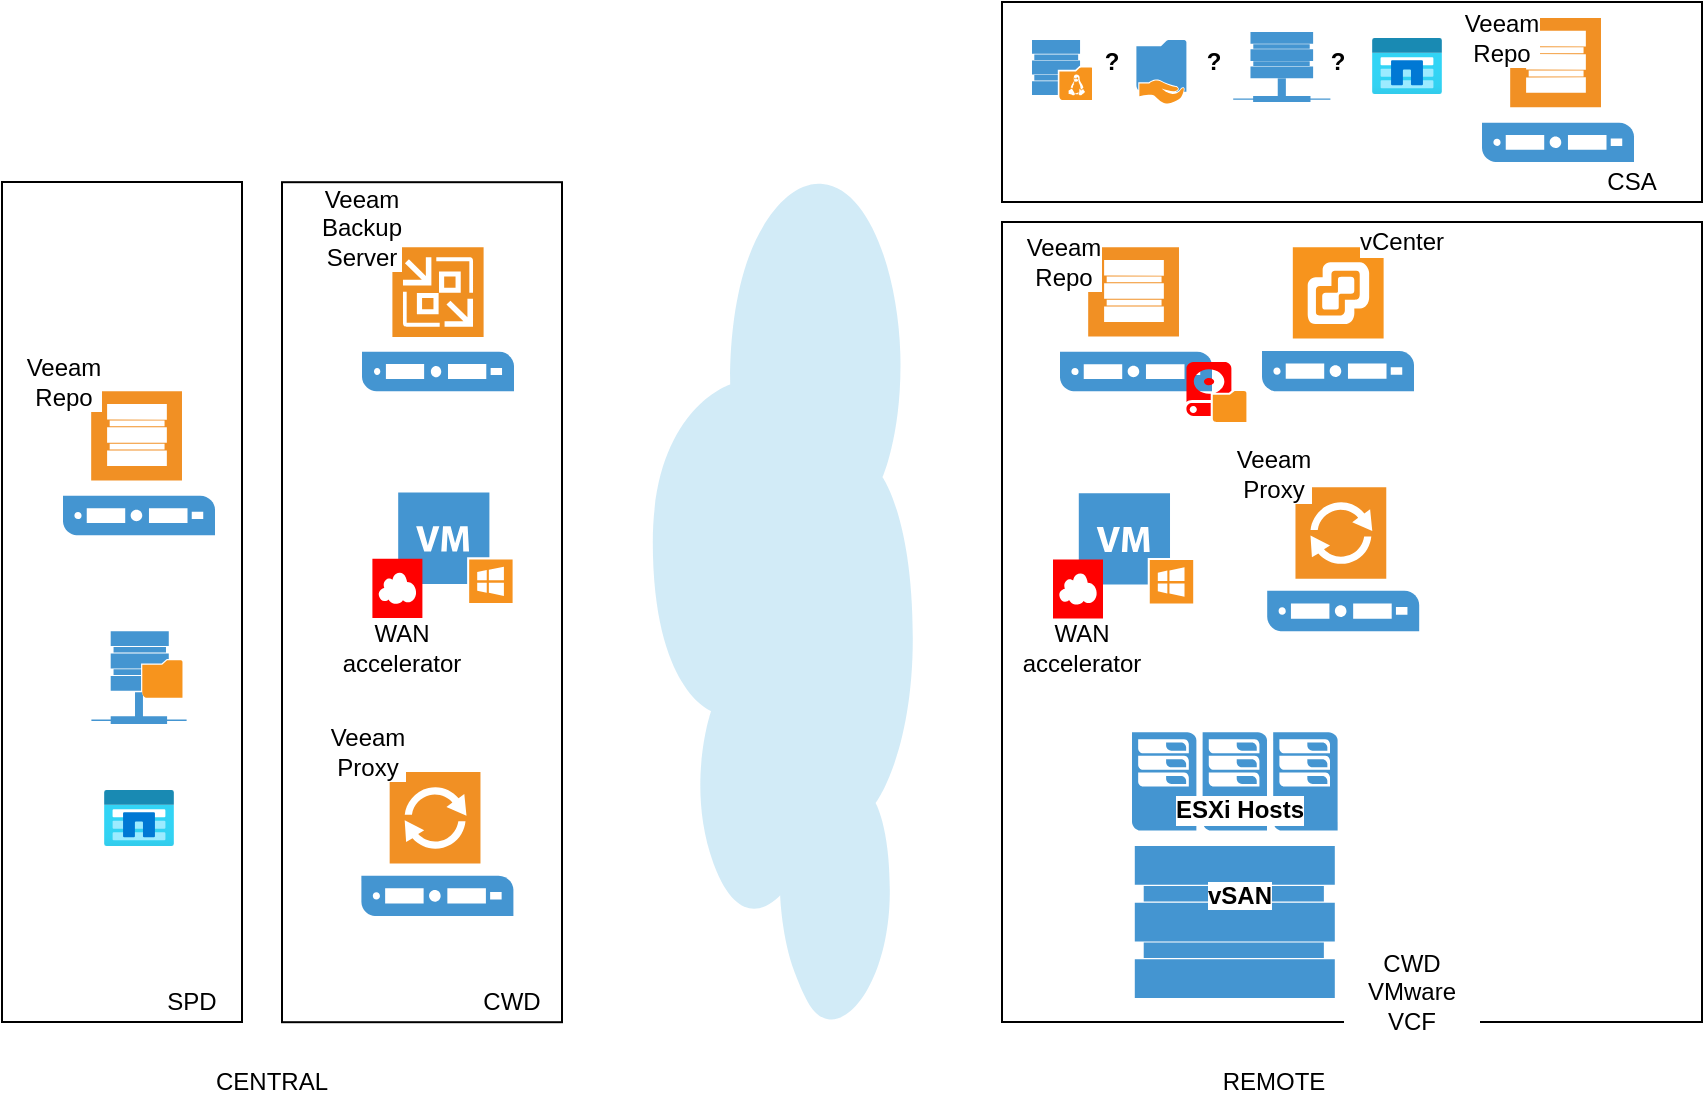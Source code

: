 <mxfile version="14.0.3" type="github">
  <diagram id="JnUOpCwKltPgE0m3QCvf" name="Page-1">
    <mxGraphModel dx="1242" dy="564" grid="1" gridSize="10" guides="1" tooltips="1" connect="1" arrows="1" fold="1" page="1" pageScale="1" pageWidth="1169" pageHeight="827" math="0" shadow="0">
      <root>
        <mxCell id="0" />
        <mxCell id="1" parent="0" />
        <mxCell id="ag414TaRElATsdjeowkR-29" value="" style="rounded=0;whiteSpace=wrap;html=1;labelBackgroundColor=#ffffff;" vertex="1" parent="1">
          <mxGeometry x="640" y="30" width="350" height="100" as="geometry" />
        </mxCell>
        <mxCell id="ag414TaRElATsdjeowkR-51" value="" style="rounded=0;whiteSpace=wrap;html=1;labelBackgroundColor=#ffffff;fillColor=#FFFFFF;" vertex="1" parent="1">
          <mxGeometry x="140" y="120" width="120" height="420" as="geometry" />
        </mxCell>
        <mxCell id="ag414TaRElATsdjeowkR-44" value="" style="rounded=0;whiteSpace=wrap;html=1;labelBackgroundColor=#ffffff;fillColor=#FFFFFF;" vertex="1" parent="1">
          <mxGeometry x="280" y="120.1" width="140" height="420" as="geometry" />
        </mxCell>
        <mxCell id="ag414TaRElATsdjeowkR-10" value="" style="rounded=0;whiteSpace=wrap;html=1;" vertex="1" parent="1">
          <mxGeometry x="640" y="140" width="350" height="400" as="geometry" />
        </mxCell>
        <mxCell id="ag414TaRElATsdjeowkR-4" value="" style="shadow=0;dashed=0;html=1;strokeColor=none;fillColor=#4495D1;labelPosition=center;verticalLabelPosition=bottom;verticalAlign=top;align=center;outlineConnect=0;shape=mxgraph.veeam.2d.datastore;" vertex="1" parent="1">
          <mxGeometry x="706.4" y="452" width="100" height="76" as="geometry" />
        </mxCell>
        <mxCell id="ag414TaRElATsdjeowkR-8" value="" style="pointerEvents=1;shadow=0;dashed=0;html=1;strokeColor=none;fillColor=#4495D1;labelPosition=center;verticalLabelPosition=bottom;verticalAlign=top;align=center;outlineConnect=0;shape=mxgraph.veeam.cluster;" vertex="1" parent="1">
          <mxGeometry x="705" y="395.1" width="102.8" height="49.2" as="geometry" />
        </mxCell>
        <mxCell id="ag414TaRElATsdjeowkR-11" value="ESXi Hosts" style="text;html=1;strokeColor=none;fillColor=none;align=center;verticalAlign=middle;whiteSpace=wrap;rounded=0;fontStyle=1;labelBackgroundColor=#ffffff;" vertex="1" parent="1">
          <mxGeometry x="718.6" y="424.0" width="80" height="20" as="geometry" />
        </mxCell>
        <mxCell id="ag414TaRElATsdjeowkR-14" value="" style="shadow=0;dashed=0;html=1;strokeColor=none;fillColor=#4495D1;labelPosition=center;verticalLabelPosition=bottom;verticalAlign=top;align=center;outlineConnect=0;shape=mxgraph.veeam.2d.veeam_backup_and_replication_server;" vertex="1" parent="1">
          <mxGeometry x="320" y="152.6" width="76" height="72" as="geometry" />
        </mxCell>
        <mxCell id="ag414TaRElATsdjeowkR-15" value="" style="shadow=0;dashed=0;html=1;strokeColor=none;fillColor=#4495D1;labelPosition=center;verticalLabelPosition=bottom;verticalAlign=top;align=center;outlineConnect=0;shape=mxgraph.veeam.proxy_server;" vertex="1" parent="1">
          <mxGeometry x="772.6" y="272.6" width="76" height="72" as="geometry" />
        </mxCell>
        <mxCell id="ag414TaRElATsdjeowkR-16" value="" style="shadow=0;dashed=0;html=1;strokeColor=none;fillColor=#4495D1;labelPosition=center;verticalLabelPosition=bottom;verticalAlign=top;align=center;outlineConnect=0;shape=mxgraph.veeam.repository_server;" vertex="1" parent="1">
          <mxGeometry x="880" y="38" width="76" height="72" as="geometry" />
        </mxCell>
        <mxCell id="ag414TaRElATsdjeowkR-17" value="" style="shadow=0;dashed=0;html=1;strokeColor=none;fillColor=#4495D1;labelPosition=center;verticalLabelPosition=bottom;verticalAlign=top;align=center;outlineConnect=0;shape=mxgraph.veeam.vsphere_server;" vertex="1" parent="1">
          <mxGeometry x="770" y="152.6" width="76" height="72" as="geometry" />
        </mxCell>
        <mxCell id="ag414TaRElATsdjeowkR-19" value="" style="shadow=0;dashed=0;html=1;strokeColor=none;fillColor=#4495D1;labelPosition=center;verticalLabelPosition=bottom;verticalAlign=top;align=center;outlineConnect=0;shape=mxgraph.veeam.2d.cloud;rotation=-90;" vertex="1" parent="1">
          <mxGeometry x="319.7" y="265.1" width="421.4" height="130" as="geometry" />
        </mxCell>
        <mxCell id="ag414TaRElATsdjeowkR-22" value="&lt;span style=&quot;background-color: rgb(255 , 255 , 255)&quot;&gt;&lt;b&gt;vSAN&lt;/b&gt;&lt;/span&gt;" style="text;html=1;strokeColor=none;fillColor=none;align=center;verticalAlign=middle;whiteSpace=wrap;rounded=0;" vertex="1" parent="1">
          <mxGeometry x="738.6" y="467" width="40" height="20" as="geometry" />
        </mxCell>
        <mxCell id="ag414TaRElATsdjeowkR-23" value="CWD VMware VCF" style="text;html=1;strokeColor=none;fillColor=none;align=center;verticalAlign=middle;whiteSpace=wrap;rounded=0;labelBackgroundColor=#ffffff;" vertex="1" parent="1">
          <mxGeometry x="810" y="510" width="70" height="30" as="geometry" />
        </mxCell>
        <mxCell id="ag414TaRElATsdjeowkR-24" value="vCenter" style="text;html=1;strokeColor=none;fillColor=none;align=center;verticalAlign=middle;whiteSpace=wrap;rounded=0;labelBackgroundColor=#ffffff;" vertex="1" parent="1">
          <mxGeometry x="820" y="140" width="40" height="20" as="geometry" />
        </mxCell>
        <mxCell id="ag414TaRElATsdjeowkR-25" value="Veeam Proxy" style="text;html=1;strokeColor=none;fillColor=none;align=center;verticalAlign=middle;whiteSpace=wrap;rounded=0;labelBackgroundColor=#ffffff;" vertex="1" parent="1">
          <mxGeometry x="755.6" y="255.6" width="40" height="20" as="geometry" />
        </mxCell>
        <mxCell id="ag414TaRElATsdjeowkR-26" value="Veeam Repo" style="text;html=1;strokeColor=none;fillColor=none;align=center;verticalAlign=middle;whiteSpace=wrap;rounded=0;labelBackgroundColor=#ffffff;" vertex="1" parent="1">
          <mxGeometry x="870" y="38" width="40" height="20" as="geometry" />
        </mxCell>
        <mxCell id="ag414TaRElATsdjeowkR-30" value="" style="shadow=0;dashed=0;html=1;strokeColor=none;fillColor=#4495D1;labelPosition=center;verticalLabelPosition=bottom;verticalAlign=top;align=center;outlineConnect=0;shape=mxgraph.veeam.shared_folder;labelBackgroundColor=#ffffff;" vertex="1" parent="1">
          <mxGeometry x="707.2" y="49" width="25" height="32" as="geometry" />
        </mxCell>
        <mxCell id="ag414TaRElATsdjeowkR-33" value="" style="shadow=0;dashed=0;html=1;strokeColor=none;fillColor=#4495D1;labelPosition=center;verticalLabelPosition=bottom;verticalAlign=top;align=center;outlineConnect=0;shape=mxgraph.veeam.linux_repository;labelBackgroundColor=#ffffff;" vertex="1" parent="1">
          <mxGeometry x="655" y="49" width="30" height="30" as="geometry" />
        </mxCell>
        <mxCell id="ag414TaRElATsdjeowkR-34" value="&lt;b&gt;?&lt;/b&gt;" style="text;html=1;strokeColor=none;fillColor=none;align=center;verticalAlign=middle;whiteSpace=wrap;rounded=0;labelBackgroundColor=#ffffff;" vertex="1" parent="1">
          <mxGeometry x="685" y="50" width="20" height="20" as="geometry" />
        </mxCell>
        <mxCell id="ag414TaRElATsdjeowkR-35" value="" style="shadow=0;dashed=0;html=1;strokeColor=none;fillColor=#4495D1;labelPosition=center;verticalLabelPosition=bottom;verticalAlign=top;align=center;outlineConnect=0;shape=mxgraph.veeam.2d.remote_storage;labelBackgroundColor=#ffffff;" vertex="1" parent="1">
          <mxGeometry x="755.6" y="45" width="48.6" height="35" as="geometry" />
        </mxCell>
        <mxCell id="ag414TaRElATsdjeowkR-36" value="&lt;b&gt;?&lt;/b&gt;" style="text;html=1;strokeColor=none;fillColor=none;align=center;verticalAlign=middle;whiteSpace=wrap;rounded=0;labelBackgroundColor=#ffffff;" vertex="1" parent="1">
          <mxGeometry x="735.6" y="50" width="20" height="20" as="geometry" />
        </mxCell>
        <mxCell id="ag414TaRElATsdjeowkR-37" value="" style="shadow=0;dashed=0;html=1;strokeColor=none;fillColor=#4495D1;labelPosition=center;verticalLabelPosition=bottom;verticalAlign=top;align=center;outlineConnect=0;shape=mxgraph.veeam.remote_repository;labelBackgroundColor=#ffffff;" vertex="1" parent="1">
          <mxGeometry x="184.7" y="344.6" width="47.6" height="46.4" as="geometry" />
        </mxCell>
        <mxCell id="ag414TaRElATsdjeowkR-41" value="" style="aspect=fixed;html=1;points=[];align=center;image;fontSize=12;image=img/lib/azure2/storage/Azure_NetApp_Files.svg;labelBackgroundColor=#ffffff;" vertex="1" parent="1">
          <mxGeometry x="825" y="48" width="35" height="28" as="geometry" />
        </mxCell>
        <mxCell id="ag414TaRElATsdjeowkR-42" value="&lt;b&gt;?&lt;/b&gt;" style="text;html=1;strokeColor=none;fillColor=none;align=center;verticalAlign=middle;whiteSpace=wrap;rounded=0;labelBackgroundColor=#ffffff;" vertex="1" parent="1">
          <mxGeometry x="798" y="50" width="20" height="20" as="geometry" />
        </mxCell>
        <mxCell id="ag414TaRElATsdjeowkR-46" value="Veeam Backup Server" style="text;html=1;strokeColor=none;fillColor=none;align=center;verticalAlign=middle;whiteSpace=wrap;rounded=0;labelBackgroundColor=#ffffff;" vertex="1" parent="1">
          <mxGeometry x="300" y="132.6" width="40" height="20" as="geometry" />
        </mxCell>
        <mxCell id="ag414TaRElATsdjeowkR-47" value="" style="shadow=0;dashed=0;html=1;strokeColor=none;fillColor=#4495D1;labelPosition=center;verticalLabelPosition=bottom;verticalAlign=top;align=center;outlineConnect=0;shape=mxgraph.veeam.proxy_server;" vertex="1" parent="1">
          <mxGeometry x="319.7" y="415" width="76" height="72" as="geometry" />
        </mxCell>
        <mxCell id="ag414TaRElATsdjeowkR-48" value="Veeam Proxy" style="text;html=1;strokeColor=none;fillColor=none;align=center;verticalAlign=middle;whiteSpace=wrap;rounded=0;labelBackgroundColor=#ffffff;" vertex="1" parent="1">
          <mxGeometry x="303" y="395.1" width="40" height="20" as="geometry" />
        </mxCell>
        <mxCell id="ag414TaRElATsdjeowkR-49" value="REMOTE" style="text;html=1;strokeColor=none;fillColor=none;align=center;verticalAlign=middle;whiteSpace=wrap;rounded=0;labelBackgroundColor=#ffffff;" vertex="1" parent="1">
          <mxGeometry x="755.6" y="560" width="40" height="20" as="geometry" />
        </mxCell>
        <mxCell id="ag414TaRElATsdjeowkR-50" value="CENTRAL" style="text;html=1;strokeColor=none;fillColor=none;align=center;verticalAlign=middle;whiteSpace=wrap;rounded=0;labelBackgroundColor=#ffffff;" vertex="1" parent="1">
          <mxGeometry x="255" y="560" width="40" height="20" as="geometry" />
        </mxCell>
        <mxCell id="ag414TaRElATsdjeowkR-52" value="" style="shadow=0;dashed=0;html=1;strokeColor=none;fillColor=#4495D1;labelPosition=center;verticalLabelPosition=bottom;verticalAlign=top;align=center;outlineConnect=0;shape=mxgraph.veeam.repository_server;" vertex="1" parent="1">
          <mxGeometry x="170.5" y="224.6" width="76" height="72" as="geometry" />
        </mxCell>
        <mxCell id="ag414TaRElATsdjeowkR-53" value="Veeam Repo" style="text;html=1;strokeColor=none;fillColor=none;align=center;verticalAlign=middle;whiteSpace=wrap;rounded=0;labelBackgroundColor=#ffffff;" vertex="1" parent="1">
          <mxGeometry x="151" y="210" width="40" height="20" as="geometry" />
        </mxCell>
        <mxCell id="ag414TaRElATsdjeowkR-54" value="" style="aspect=fixed;html=1;points=[];align=center;image;fontSize=12;image=img/lib/azure2/storage/Azure_NetApp_Files.svg;labelBackgroundColor=#ffffff;" vertex="1" parent="1">
          <mxGeometry x="191" y="424" width="35" height="28" as="geometry" />
        </mxCell>
        <mxCell id="ag414TaRElATsdjeowkR-59" value="" style="shadow=0;dashed=0;html=1;strokeColor=none;fillColor=#4495D1;labelPosition=center;verticalLabelPosition=bottom;verticalAlign=top;align=center;outlineConnect=0;shape=mxgraph.veeam.vm_windows;labelBackgroundColor=none;fontColor=none;" vertex="1" parent="1">
          <mxGeometry x="678.4" y="275.6" width="57.2" height="55.2" as="geometry" />
        </mxCell>
        <mxCell id="ag414TaRElATsdjeowkR-40" value="" style="pointerEvents=1;shadow=0;dashed=0;html=1;strokeColor=none;labelPosition=center;verticalLabelPosition=bottom;verticalAlign=top;align=center;outlineConnect=0;shape=mxgraph.veeam.2d.wan_accelerator;labelBackgroundColor=none;noLabel=1;fontColor=none;fillColor=#FF0000;" vertex="1" parent="1">
          <mxGeometry x="665.5" y="308.7" width="25" height="29.6" as="geometry" />
        </mxCell>
        <mxCell id="ag414TaRElATsdjeowkR-57" value="WAN accelerator" style="text;html=1;strokeColor=none;fillColor=none;align=center;verticalAlign=middle;whiteSpace=wrap;rounded=0;labelBackgroundColor=none;" vertex="1" parent="1">
          <mxGeometry x="660" y="343.3" width="40" height="20" as="geometry" />
        </mxCell>
        <mxCell id="ag414TaRElATsdjeowkR-60" value="" style="shadow=0;dashed=0;html=1;strokeColor=none;fillColor=#4495D1;labelPosition=center;verticalLabelPosition=bottom;verticalAlign=top;align=center;outlineConnect=0;shape=mxgraph.veeam.vm_windows;labelBackgroundColor=none;fontColor=none;" vertex="1" parent="1">
          <mxGeometry x="338.1" y="275.25" width="57.2" height="55.2" as="geometry" />
        </mxCell>
        <mxCell id="ag414TaRElATsdjeowkR-61" value="" style="pointerEvents=1;shadow=0;dashed=0;html=1;strokeColor=none;labelPosition=center;verticalLabelPosition=bottom;verticalAlign=top;align=center;outlineConnect=0;shape=mxgraph.veeam.2d.wan_accelerator;labelBackgroundColor=none;noLabel=1;fontColor=none;fillColor=#FF0000;" vertex="1" parent="1">
          <mxGeometry x="325.2" y="308.35" width="25" height="29.6" as="geometry" />
        </mxCell>
        <mxCell id="ag414TaRElATsdjeowkR-62" value="WAN accelerator" style="text;html=1;strokeColor=none;fillColor=none;align=center;verticalAlign=middle;whiteSpace=wrap;rounded=0;labelBackgroundColor=none;" vertex="1" parent="1">
          <mxGeometry x="319.7" y="342.95" width="40" height="20" as="geometry" />
        </mxCell>
        <mxCell id="ag414TaRElATsdjeowkR-64" value="&lt;div&gt;CWD&lt;/div&gt;" style="text;html=1;strokeColor=none;fillColor=none;align=center;verticalAlign=middle;whiteSpace=wrap;rounded=0;labelBackgroundColor=#ffffff;" vertex="1" parent="1">
          <mxGeometry x="359.7" y="520" width="70" height="20" as="geometry" />
        </mxCell>
        <mxCell id="ag414TaRElATsdjeowkR-65" value="&lt;div&gt;CWD&lt;/div&gt;" style="text;html=1;strokeColor=none;fillColor=none;align=center;verticalAlign=middle;whiteSpace=wrap;rounded=0;labelBackgroundColor=#ffffff;" vertex="1" parent="1">
          <mxGeometry x="359.7" y="520" width="70" height="20" as="geometry" />
        </mxCell>
        <mxCell id="ag414TaRElATsdjeowkR-66" value="SPD" style="text;html=1;strokeColor=none;fillColor=none;align=center;verticalAlign=middle;whiteSpace=wrap;rounded=0;labelBackgroundColor=#ffffff;" vertex="1" parent="1">
          <mxGeometry x="200" y="520" width="70" height="20" as="geometry" />
        </mxCell>
        <mxCell id="ag414TaRElATsdjeowkR-68" value="CSA" style="text;html=1;strokeColor=none;fillColor=none;align=center;verticalAlign=middle;whiteSpace=wrap;rounded=0;labelBackgroundColor=#ffffff;" vertex="1" parent="1">
          <mxGeometry x="920" y="110" width="70" height="20" as="geometry" />
        </mxCell>
        <mxCell id="ag414TaRElATsdjeowkR-69" value="" style="shadow=0;dashed=0;html=1;strokeColor=none;fillColor=#4495D1;labelPosition=center;verticalLabelPosition=bottom;verticalAlign=top;align=center;outlineConnect=0;shape=mxgraph.veeam.repository_server;" vertex="1" parent="1">
          <mxGeometry x="669" y="152.6" width="76" height="72" as="geometry" />
        </mxCell>
        <mxCell id="ag414TaRElATsdjeowkR-70" value="Veeam Repo" style="text;html=1;strokeColor=none;fillColor=none;align=center;verticalAlign=middle;whiteSpace=wrap;rounded=0;labelBackgroundColor=#ffffff;" vertex="1" parent="1">
          <mxGeometry x="650.5" y="150" width="40" height="20" as="geometry" />
        </mxCell>
        <mxCell id="ag414TaRElATsdjeowkR-43" value="" style="shadow=0;dashed=0;html=1;strokeColor=none;labelPosition=center;verticalLabelPosition=bottom;verticalAlign=top;align=center;outlineConnect=0;shape=mxgraph.veeam.local_disk;labelBackgroundColor=#ffffff;labelBorderColor=none;fillColor=#FF0000;" vertex="1" parent="1">
          <mxGeometry x="732.2" y="210" width="30" height="30" as="geometry" />
        </mxCell>
      </root>
    </mxGraphModel>
  </diagram>
</mxfile>
